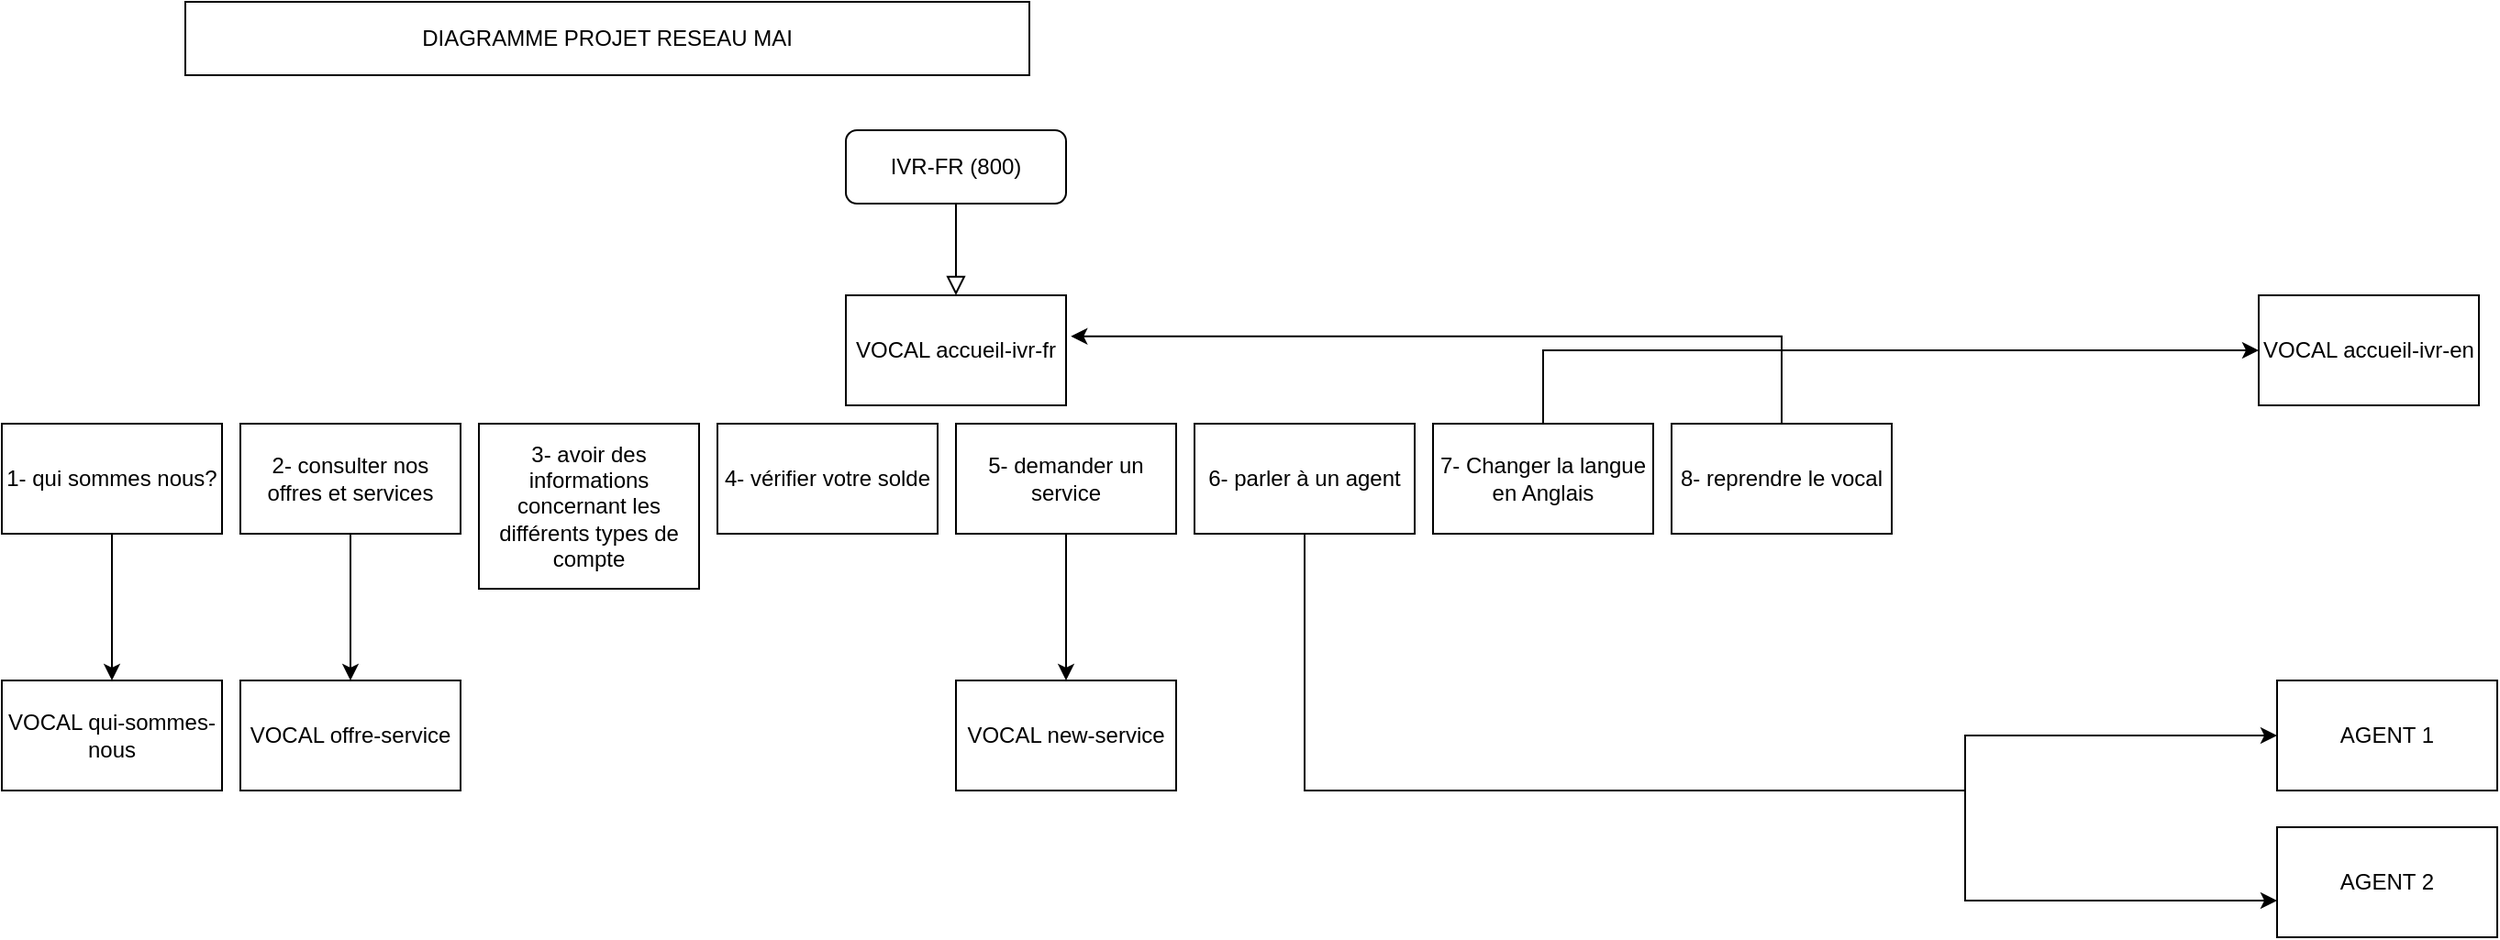 <mxfile version="21.3.2" type="github">
  <diagram id="C5RBs43oDa-KdzZeNtuy" name="Page-1">
    <mxGraphModel dx="1590" dy="1070" grid="1" gridSize="10" guides="1" tooltips="1" connect="1" arrows="1" fold="1" page="1" pageScale="1" pageWidth="827" pageHeight="1169" math="0" shadow="0">
      <root>
        <mxCell id="WIyWlLk6GJQsqaUBKTNV-0" />
        <mxCell id="WIyWlLk6GJQsqaUBKTNV-1" parent="WIyWlLk6GJQsqaUBKTNV-0" />
        <mxCell id="WIyWlLk6GJQsqaUBKTNV-2" value="" style="rounded=0;html=1;jettySize=auto;orthogonalLoop=1;fontSize=11;endArrow=block;endFill=0;endSize=8;strokeWidth=1;shadow=0;labelBackgroundColor=none;edgeStyle=orthogonalEdgeStyle;" parent="WIyWlLk6GJQsqaUBKTNV-1" source="WIyWlLk6GJQsqaUBKTNV-3" edge="1">
          <mxGeometry relative="1" as="geometry">
            <mxPoint x="560" y="170" as="targetPoint" />
          </mxGeometry>
        </mxCell>
        <mxCell id="WIyWlLk6GJQsqaUBKTNV-3" value="IVR-FR (800)" style="rounded=1;whiteSpace=wrap;html=1;fontSize=12;glass=0;strokeWidth=1;shadow=0;" parent="WIyWlLk6GJQsqaUBKTNV-1" vertex="1">
          <mxGeometry x="500" y="80" width="120" height="40" as="geometry" />
        </mxCell>
        <mxCell id="yPM042hM-OlVTSqEB7mW-0" value="DIAGRAMME PROJET RESEAU MAI" style="rounded=0;whiteSpace=wrap;html=1;" vertex="1" parent="WIyWlLk6GJQsqaUBKTNV-1">
          <mxGeometry x="140" y="10" width="460" height="40" as="geometry" />
        </mxCell>
        <mxCell id="yPM042hM-OlVTSqEB7mW-1" value="VOCAL accueil-ivr-fr" style="rounded=0;whiteSpace=wrap;html=1;" vertex="1" parent="WIyWlLk6GJQsqaUBKTNV-1">
          <mxGeometry x="500" y="170" width="120" height="60" as="geometry" />
        </mxCell>
        <mxCell id="yPM042hM-OlVTSqEB7mW-12" value="" style="edgeStyle=orthogonalEdgeStyle;rounded=0;orthogonalLoop=1;jettySize=auto;html=1;" edge="1" parent="WIyWlLk6GJQsqaUBKTNV-1" source="yPM042hM-OlVTSqEB7mW-2" target="yPM042hM-OlVTSqEB7mW-11">
          <mxGeometry relative="1" as="geometry" />
        </mxCell>
        <mxCell id="yPM042hM-OlVTSqEB7mW-2" value="1- qui sommes nous?" style="rounded=0;whiteSpace=wrap;html=1;" vertex="1" parent="WIyWlLk6GJQsqaUBKTNV-1">
          <mxGeometry x="40" y="240" width="120" height="60" as="geometry" />
        </mxCell>
        <mxCell id="yPM042hM-OlVTSqEB7mW-22" value="" style="edgeStyle=orthogonalEdgeStyle;rounded=0;orthogonalLoop=1;jettySize=auto;html=1;" edge="1" parent="WIyWlLk6GJQsqaUBKTNV-1" source="yPM042hM-OlVTSqEB7mW-3" target="yPM042hM-OlVTSqEB7mW-21">
          <mxGeometry relative="1" as="geometry" />
        </mxCell>
        <mxCell id="yPM042hM-OlVTSqEB7mW-3" value="2- consulter nos offres et services" style="rounded=0;whiteSpace=wrap;html=1;" vertex="1" parent="WIyWlLk6GJQsqaUBKTNV-1">
          <mxGeometry x="170" y="240" width="120" height="60" as="geometry" />
        </mxCell>
        <mxCell id="yPM042hM-OlVTSqEB7mW-4" value="3- avoir des informations concernant les différents types de compte" style="rounded=0;whiteSpace=wrap;html=1;" vertex="1" parent="WIyWlLk6GJQsqaUBKTNV-1">
          <mxGeometry x="300" y="240" width="120" height="90" as="geometry" />
        </mxCell>
        <mxCell id="yPM042hM-OlVTSqEB7mW-5" value="4- vérifier votre solde" style="rounded=0;whiteSpace=wrap;html=1;" vertex="1" parent="WIyWlLk6GJQsqaUBKTNV-1">
          <mxGeometry x="430" y="240" width="120" height="60" as="geometry" />
        </mxCell>
        <mxCell id="yPM042hM-OlVTSqEB7mW-24" value="" style="edgeStyle=orthogonalEdgeStyle;rounded=0;orthogonalLoop=1;jettySize=auto;html=1;" edge="1" parent="WIyWlLk6GJQsqaUBKTNV-1" source="yPM042hM-OlVTSqEB7mW-6" target="yPM042hM-OlVTSqEB7mW-23">
          <mxGeometry relative="1" as="geometry" />
        </mxCell>
        <mxCell id="yPM042hM-OlVTSqEB7mW-6" value="5- demander un service" style="rounded=0;whiteSpace=wrap;html=1;" vertex="1" parent="WIyWlLk6GJQsqaUBKTNV-1">
          <mxGeometry x="560" y="240" width="120" height="60" as="geometry" />
        </mxCell>
        <mxCell id="yPM042hM-OlVTSqEB7mW-19" style="edgeStyle=orthogonalEdgeStyle;rounded=0;orthogonalLoop=1;jettySize=auto;html=1;entryX=0;entryY=0.5;entryDx=0;entryDy=0;" edge="1" parent="WIyWlLk6GJQsqaUBKTNV-1" source="yPM042hM-OlVTSqEB7mW-7" target="yPM042hM-OlVTSqEB7mW-17">
          <mxGeometry relative="1" as="geometry">
            <mxPoint x="1140" y="440" as="targetPoint" />
            <Array as="points">
              <mxPoint x="750" y="440" />
              <mxPoint x="1110" y="440" />
              <mxPoint x="1110" y="410" />
            </Array>
          </mxGeometry>
        </mxCell>
        <mxCell id="yPM042hM-OlVTSqEB7mW-7" value="6- parler à un agent" style="rounded=0;whiteSpace=wrap;html=1;" vertex="1" parent="WIyWlLk6GJQsqaUBKTNV-1">
          <mxGeometry x="690" y="240" width="120" height="60" as="geometry" />
        </mxCell>
        <mxCell id="yPM042hM-OlVTSqEB7mW-16" style="edgeStyle=orthogonalEdgeStyle;rounded=0;orthogonalLoop=1;jettySize=auto;html=1;entryX=0;entryY=0.5;entryDx=0;entryDy=0;" edge="1" parent="WIyWlLk6GJQsqaUBKTNV-1" source="yPM042hM-OlVTSqEB7mW-8" target="yPM042hM-OlVTSqEB7mW-15">
          <mxGeometry relative="1" as="geometry">
            <mxPoint x="1210" y="180" as="targetPoint" />
            <Array as="points">
              <mxPoint x="880" y="200" />
            </Array>
          </mxGeometry>
        </mxCell>
        <mxCell id="yPM042hM-OlVTSqEB7mW-8" value="7- Changer la langue en Anglais" style="rounded=0;whiteSpace=wrap;html=1;" vertex="1" parent="WIyWlLk6GJQsqaUBKTNV-1">
          <mxGeometry x="820" y="240" width="120" height="60" as="geometry" />
        </mxCell>
        <mxCell id="yPM042hM-OlVTSqEB7mW-13" style="edgeStyle=orthogonalEdgeStyle;rounded=0;orthogonalLoop=1;jettySize=auto;html=1;entryX=1.022;entryY=0.373;entryDx=0;entryDy=0;entryPerimeter=0;" edge="1" parent="WIyWlLk6GJQsqaUBKTNV-1" source="yPM042hM-OlVTSqEB7mW-9" target="yPM042hM-OlVTSqEB7mW-1">
          <mxGeometry relative="1" as="geometry">
            <mxPoint x="650" y="190" as="targetPoint" />
            <Array as="points">
              <mxPoint x="1010" y="192" />
            </Array>
          </mxGeometry>
        </mxCell>
        <mxCell id="yPM042hM-OlVTSqEB7mW-9" value="8- reprendre le vocal" style="rounded=0;whiteSpace=wrap;html=1;" vertex="1" parent="WIyWlLk6GJQsqaUBKTNV-1">
          <mxGeometry x="950" y="240" width="120" height="60" as="geometry" />
        </mxCell>
        <mxCell id="yPM042hM-OlVTSqEB7mW-11" value="VOCAL qui-sommes-nous" style="whiteSpace=wrap;html=1;rounded=0;" vertex="1" parent="WIyWlLk6GJQsqaUBKTNV-1">
          <mxGeometry x="40" y="380" width="120" height="60" as="geometry" />
        </mxCell>
        <mxCell id="yPM042hM-OlVTSqEB7mW-15" value="VOCAL accueil-ivr-en" style="rounded=0;whiteSpace=wrap;html=1;" vertex="1" parent="WIyWlLk6GJQsqaUBKTNV-1">
          <mxGeometry x="1270" y="170" width="120" height="60" as="geometry" />
        </mxCell>
        <mxCell id="yPM042hM-OlVTSqEB7mW-17" value="AGENT 1" style="rounded=0;whiteSpace=wrap;html=1;" vertex="1" parent="WIyWlLk6GJQsqaUBKTNV-1">
          <mxGeometry x="1280" y="380" width="120" height="60" as="geometry" />
        </mxCell>
        <mxCell id="yPM042hM-OlVTSqEB7mW-18" value="AGENT 2" style="rounded=0;whiteSpace=wrap;html=1;" vertex="1" parent="WIyWlLk6GJQsqaUBKTNV-1">
          <mxGeometry x="1280" y="460" width="120" height="60" as="geometry" />
        </mxCell>
        <mxCell id="yPM042hM-OlVTSqEB7mW-20" style="edgeStyle=orthogonalEdgeStyle;rounded=0;orthogonalLoop=1;jettySize=auto;html=1;exitX=0.583;exitY=1;exitDx=0;exitDy=0;exitPerimeter=0;" edge="1" parent="WIyWlLk6GJQsqaUBKTNV-1" source="yPM042hM-OlVTSqEB7mW-7" target="yPM042hM-OlVTSqEB7mW-18">
          <mxGeometry relative="1" as="geometry">
            <mxPoint x="1280" y="500" as="targetPoint" />
            <mxPoint x="750" y="300" as="sourcePoint" />
            <Array as="points">
              <mxPoint x="750" y="300" />
              <mxPoint x="750" y="440" />
              <mxPoint x="1110" y="440" />
              <mxPoint x="1110" y="500" />
            </Array>
          </mxGeometry>
        </mxCell>
        <mxCell id="yPM042hM-OlVTSqEB7mW-21" value="VOCAL offre-service" style="whiteSpace=wrap;html=1;rounded=0;" vertex="1" parent="WIyWlLk6GJQsqaUBKTNV-1">
          <mxGeometry x="170" y="380" width="120" height="60" as="geometry" />
        </mxCell>
        <mxCell id="yPM042hM-OlVTSqEB7mW-23" value="VOCAL new-service" style="whiteSpace=wrap;html=1;rounded=0;" vertex="1" parent="WIyWlLk6GJQsqaUBKTNV-1">
          <mxGeometry x="560" y="380" width="120" height="60" as="geometry" />
        </mxCell>
      </root>
    </mxGraphModel>
  </diagram>
</mxfile>

